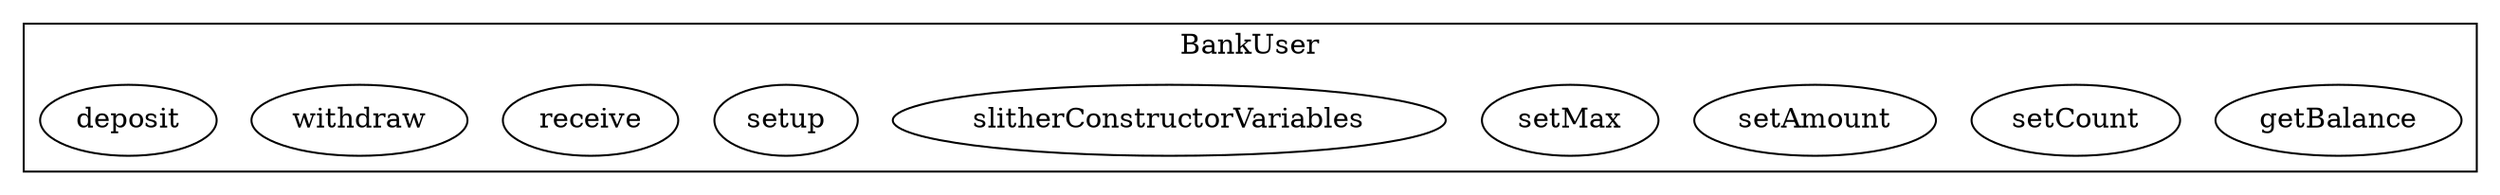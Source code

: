 strict digraph {
subgraph cluster_223_BankUser {
label = "BankUser"
"223_getBalance" [label="getBalance"]
"223_setCount" [label="setCount"]
"223_setAmount" [label="setAmount"]
"223_setMax" [label="setMax"]
"223_slitherConstructorVariables" [label="slitherConstructorVariables"]
"223_setup" [label="setup"]
"223_receive" [label="receive"]
"223_withdraw" [label="withdraw"]
"223_deposit" [label="deposit"]
}subgraph cluster_solidity {
label = "[Solidity]"
}
}